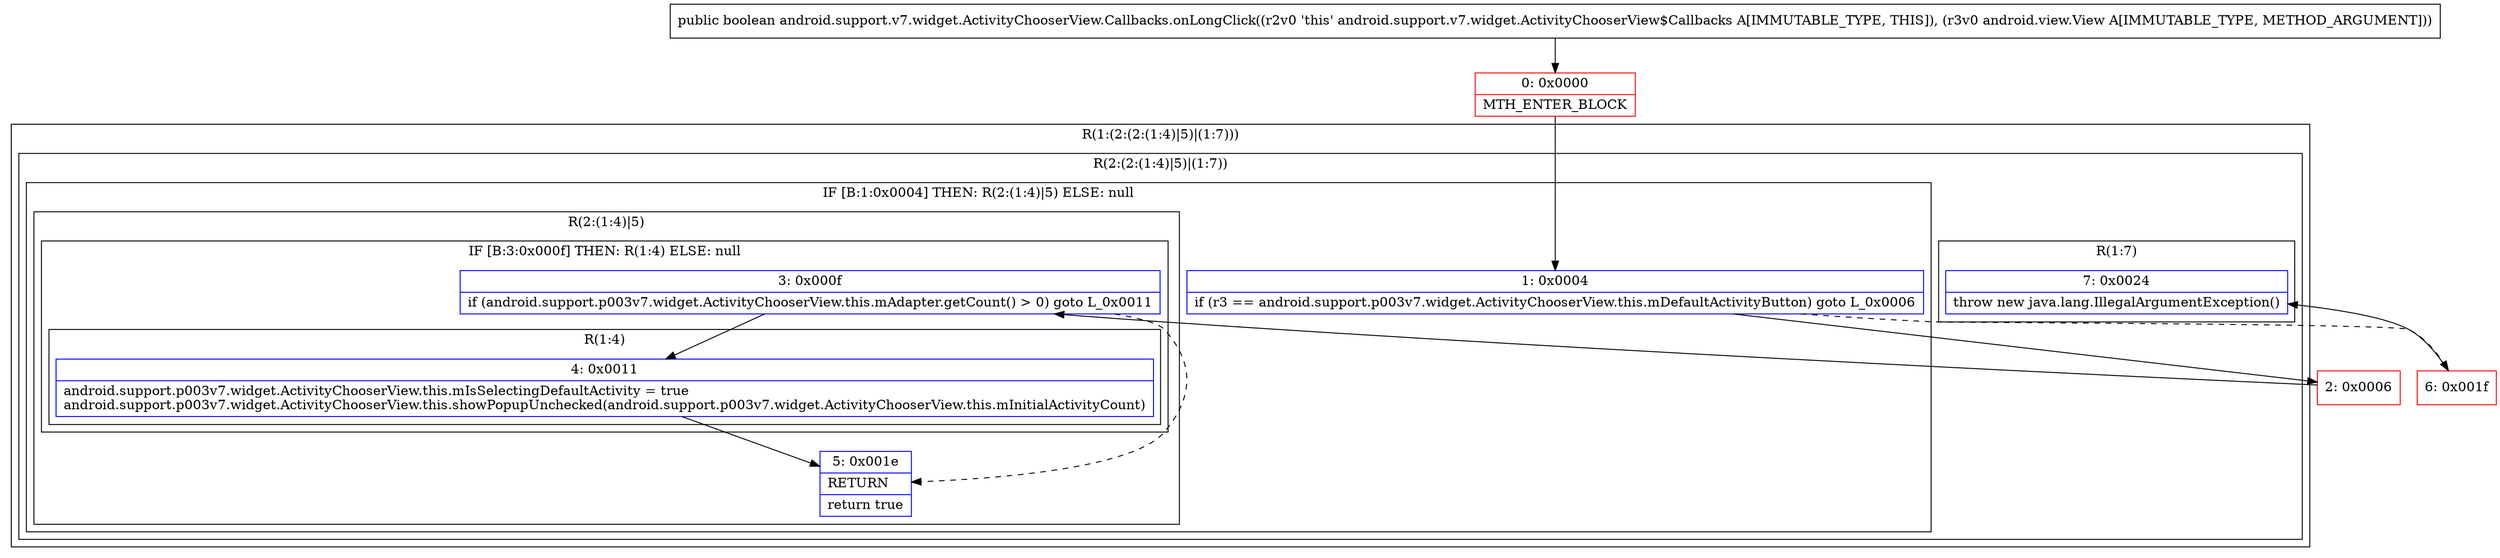 digraph "CFG forandroid.support.v7.widget.ActivityChooserView.Callbacks.onLongClick(Landroid\/view\/View;)Z" {
subgraph cluster_Region_244475700 {
label = "R(1:(2:(2:(1:4)|5)|(1:7)))";
node [shape=record,color=blue];
subgraph cluster_Region_1988392706 {
label = "R(2:(2:(1:4)|5)|(1:7))";
node [shape=record,color=blue];
subgraph cluster_IfRegion_327225302 {
label = "IF [B:1:0x0004] THEN: R(2:(1:4)|5) ELSE: null";
node [shape=record,color=blue];
Node_1 [shape=record,label="{1\:\ 0x0004|if (r3 == android.support.p003v7.widget.ActivityChooserView.this.mDefaultActivityButton) goto L_0x0006\l}"];
subgraph cluster_Region_316871739 {
label = "R(2:(1:4)|5)";
node [shape=record,color=blue];
subgraph cluster_IfRegion_257260180 {
label = "IF [B:3:0x000f] THEN: R(1:4) ELSE: null";
node [shape=record,color=blue];
Node_3 [shape=record,label="{3\:\ 0x000f|if (android.support.p003v7.widget.ActivityChooserView.this.mAdapter.getCount() \> 0) goto L_0x0011\l}"];
subgraph cluster_Region_1513889819 {
label = "R(1:4)";
node [shape=record,color=blue];
Node_4 [shape=record,label="{4\:\ 0x0011|android.support.p003v7.widget.ActivityChooserView.this.mIsSelectingDefaultActivity = true\landroid.support.p003v7.widget.ActivityChooserView.this.showPopupUnchecked(android.support.p003v7.widget.ActivityChooserView.this.mInitialActivityCount)\l}"];
}
}
Node_5 [shape=record,label="{5\:\ 0x001e|RETURN\l|return true\l}"];
}
}
subgraph cluster_Region_1096313653 {
label = "R(1:7)";
node [shape=record,color=blue];
Node_7 [shape=record,label="{7\:\ 0x0024|throw new java.lang.IllegalArgumentException()\l}"];
}
}
}
Node_0 [shape=record,color=red,label="{0\:\ 0x0000|MTH_ENTER_BLOCK\l}"];
Node_2 [shape=record,color=red,label="{2\:\ 0x0006}"];
Node_6 [shape=record,color=red,label="{6\:\ 0x001f}"];
MethodNode[shape=record,label="{public boolean android.support.v7.widget.ActivityChooserView.Callbacks.onLongClick((r2v0 'this' android.support.v7.widget.ActivityChooserView$Callbacks A[IMMUTABLE_TYPE, THIS]), (r3v0 android.view.View A[IMMUTABLE_TYPE, METHOD_ARGUMENT])) }"];
MethodNode -> Node_0;
Node_1 -> Node_2;
Node_1 -> Node_6[style=dashed];
Node_3 -> Node_4;
Node_3 -> Node_5[style=dashed];
Node_4 -> Node_5;
Node_0 -> Node_1;
Node_2 -> Node_3;
Node_6 -> Node_7;
}

